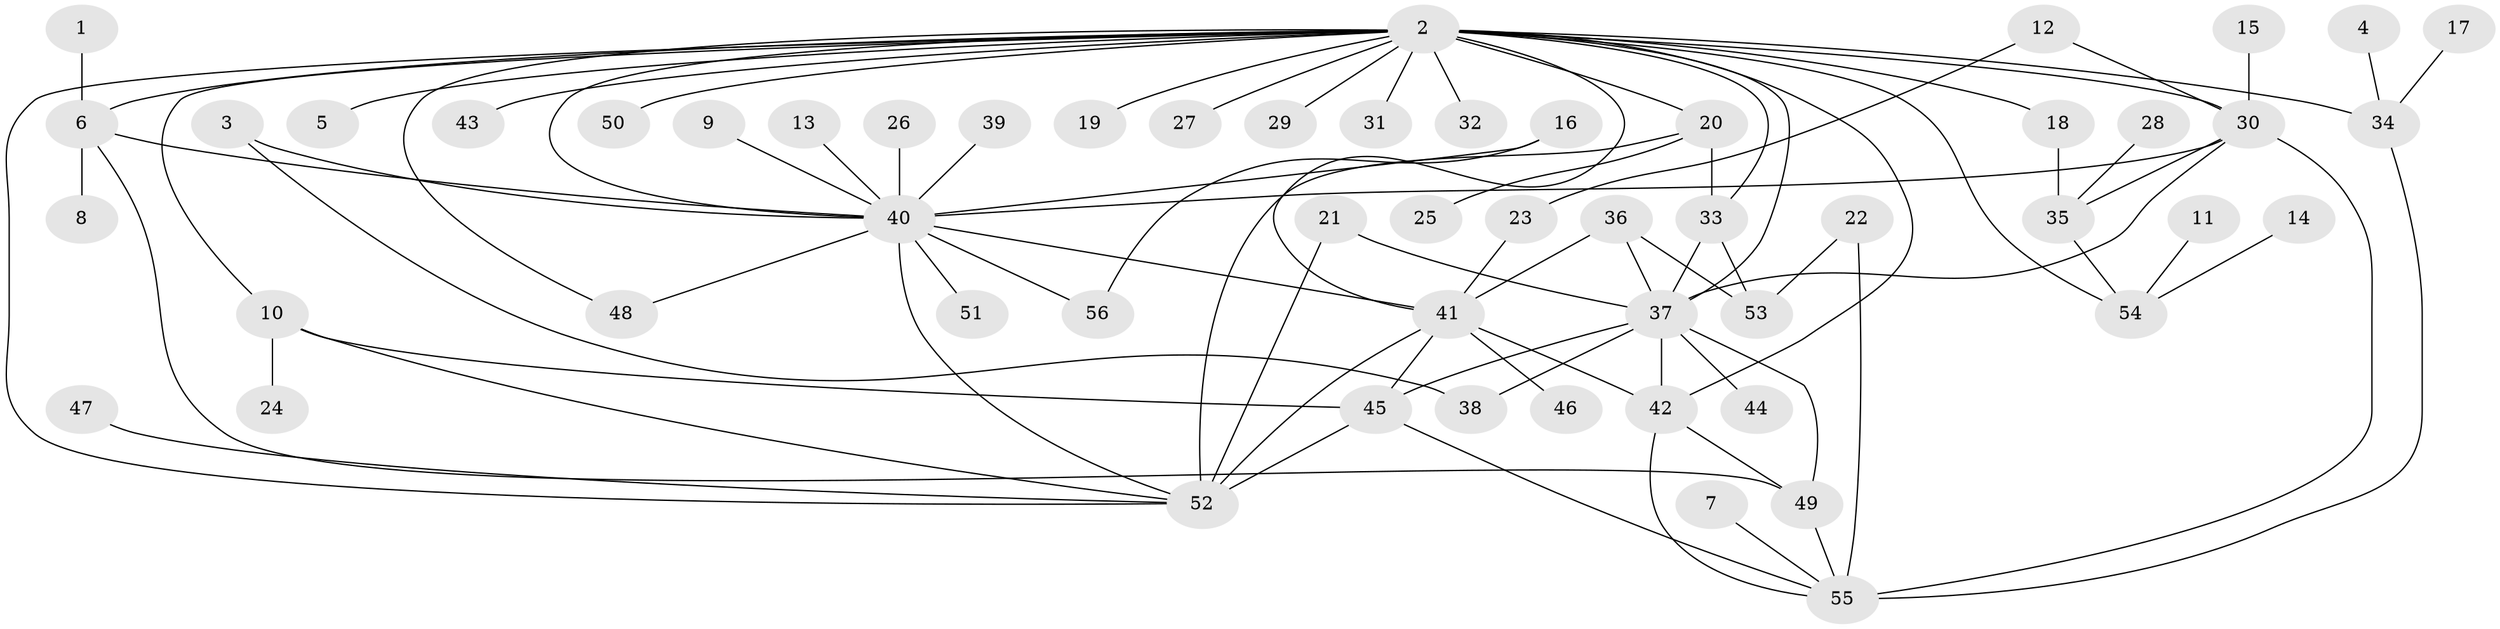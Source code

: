 // original degree distribution, {10: 0.017857142857142856, 21: 0.008928571428571428, 6: 0.008928571428571428, 1: 0.42857142857142855, 8: 0.017857142857142856, 7: 0.03571428571428571, 3: 0.11607142857142858, 2: 0.22321428571428573, 4: 0.07142857142857142, 5: 0.07142857142857142}
// Generated by graph-tools (version 1.1) at 2025/25/03/09/25 03:25:55]
// undirected, 56 vertices, 86 edges
graph export_dot {
graph [start="1"]
  node [color=gray90,style=filled];
  1;
  2;
  3;
  4;
  5;
  6;
  7;
  8;
  9;
  10;
  11;
  12;
  13;
  14;
  15;
  16;
  17;
  18;
  19;
  20;
  21;
  22;
  23;
  24;
  25;
  26;
  27;
  28;
  29;
  30;
  31;
  32;
  33;
  34;
  35;
  36;
  37;
  38;
  39;
  40;
  41;
  42;
  43;
  44;
  45;
  46;
  47;
  48;
  49;
  50;
  51;
  52;
  53;
  54;
  55;
  56;
  1 -- 6 [weight=1.0];
  2 -- 5 [weight=1.0];
  2 -- 6 [weight=1.0];
  2 -- 10 [weight=1.0];
  2 -- 18 [weight=1.0];
  2 -- 19 [weight=1.0];
  2 -- 20 [weight=1.0];
  2 -- 27 [weight=1.0];
  2 -- 29 [weight=1.0];
  2 -- 30 [weight=2.0];
  2 -- 31 [weight=1.0];
  2 -- 32 [weight=1.0];
  2 -- 33 [weight=1.0];
  2 -- 34 [weight=1.0];
  2 -- 37 [weight=1.0];
  2 -- 40 [weight=1.0];
  2 -- 41 [weight=1.0];
  2 -- 42 [weight=2.0];
  2 -- 43 [weight=1.0];
  2 -- 48 [weight=1.0];
  2 -- 50 [weight=1.0];
  2 -- 52 [weight=1.0];
  2 -- 54 [weight=1.0];
  3 -- 38 [weight=1.0];
  3 -- 40 [weight=1.0];
  4 -- 34 [weight=1.0];
  6 -- 8 [weight=1.0];
  6 -- 40 [weight=1.0];
  6 -- 49 [weight=1.0];
  7 -- 55 [weight=1.0];
  9 -- 40 [weight=1.0];
  10 -- 24 [weight=1.0];
  10 -- 45 [weight=1.0];
  10 -- 52 [weight=1.0];
  11 -- 54 [weight=1.0];
  12 -- 23 [weight=1.0];
  12 -- 30 [weight=1.0];
  13 -- 40 [weight=1.0];
  14 -- 54 [weight=1.0];
  15 -- 30 [weight=1.0];
  16 -- 40 [weight=1.0];
  16 -- 56 [weight=1.0];
  17 -- 34 [weight=1.0];
  18 -- 35 [weight=1.0];
  20 -- 25 [weight=1.0];
  20 -- 33 [weight=1.0];
  20 -- 52 [weight=1.0];
  21 -- 37 [weight=1.0];
  21 -- 52 [weight=1.0];
  22 -- 53 [weight=1.0];
  22 -- 55 [weight=1.0];
  23 -- 41 [weight=1.0];
  26 -- 40 [weight=1.0];
  28 -- 35 [weight=1.0];
  30 -- 35 [weight=1.0];
  30 -- 37 [weight=1.0];
  30 -- 40 [weight=1.0];
  30 -- 55 [weight=2.0];
  33 -- 37 [weight=1.0];
  33 -- 53 [weight=1.0];
  34 -- 55 [weight=1.0];
  35 -- 54 [weight=1.0];
  36 -- 37 [weight=1.0];
  36 -- 41 [weight=1.0];
  36 -- 53 [weight=1.0];
  37 -- 38 [weight=1.0];
  37 -- 42 [weight=1.0];
  37 -- 44 [weight=1.0];
  37 -- 45 [weight=1.0];
  37 -- 49 [weight=1.0];
  39 -- 40 [weight=1.0];
  40 -- 41 [weight=1.0];
  40 -- 48 [weight=1.0];
  40 -- 51 [weight=1.0];
  40 -- 52 [weight=1.0];
  40 -- 56 [weight=1.0];
  41 -- 42 [weight=1.0];
  41 -- 45 [weight=1.0];
  41 -- 46 [weight=1.0];
  41 -- 52 [weight=1.0];
  42 -- 49 [weight=1.0];
  42 -- 55 [weight=1.0];
  45 -- 52 [weight=2.0];
  45 -- 55 [weight=1.0];
  47 -- 52 [weight=1.0];
  49 -- 55 [weight=1.0];
}
